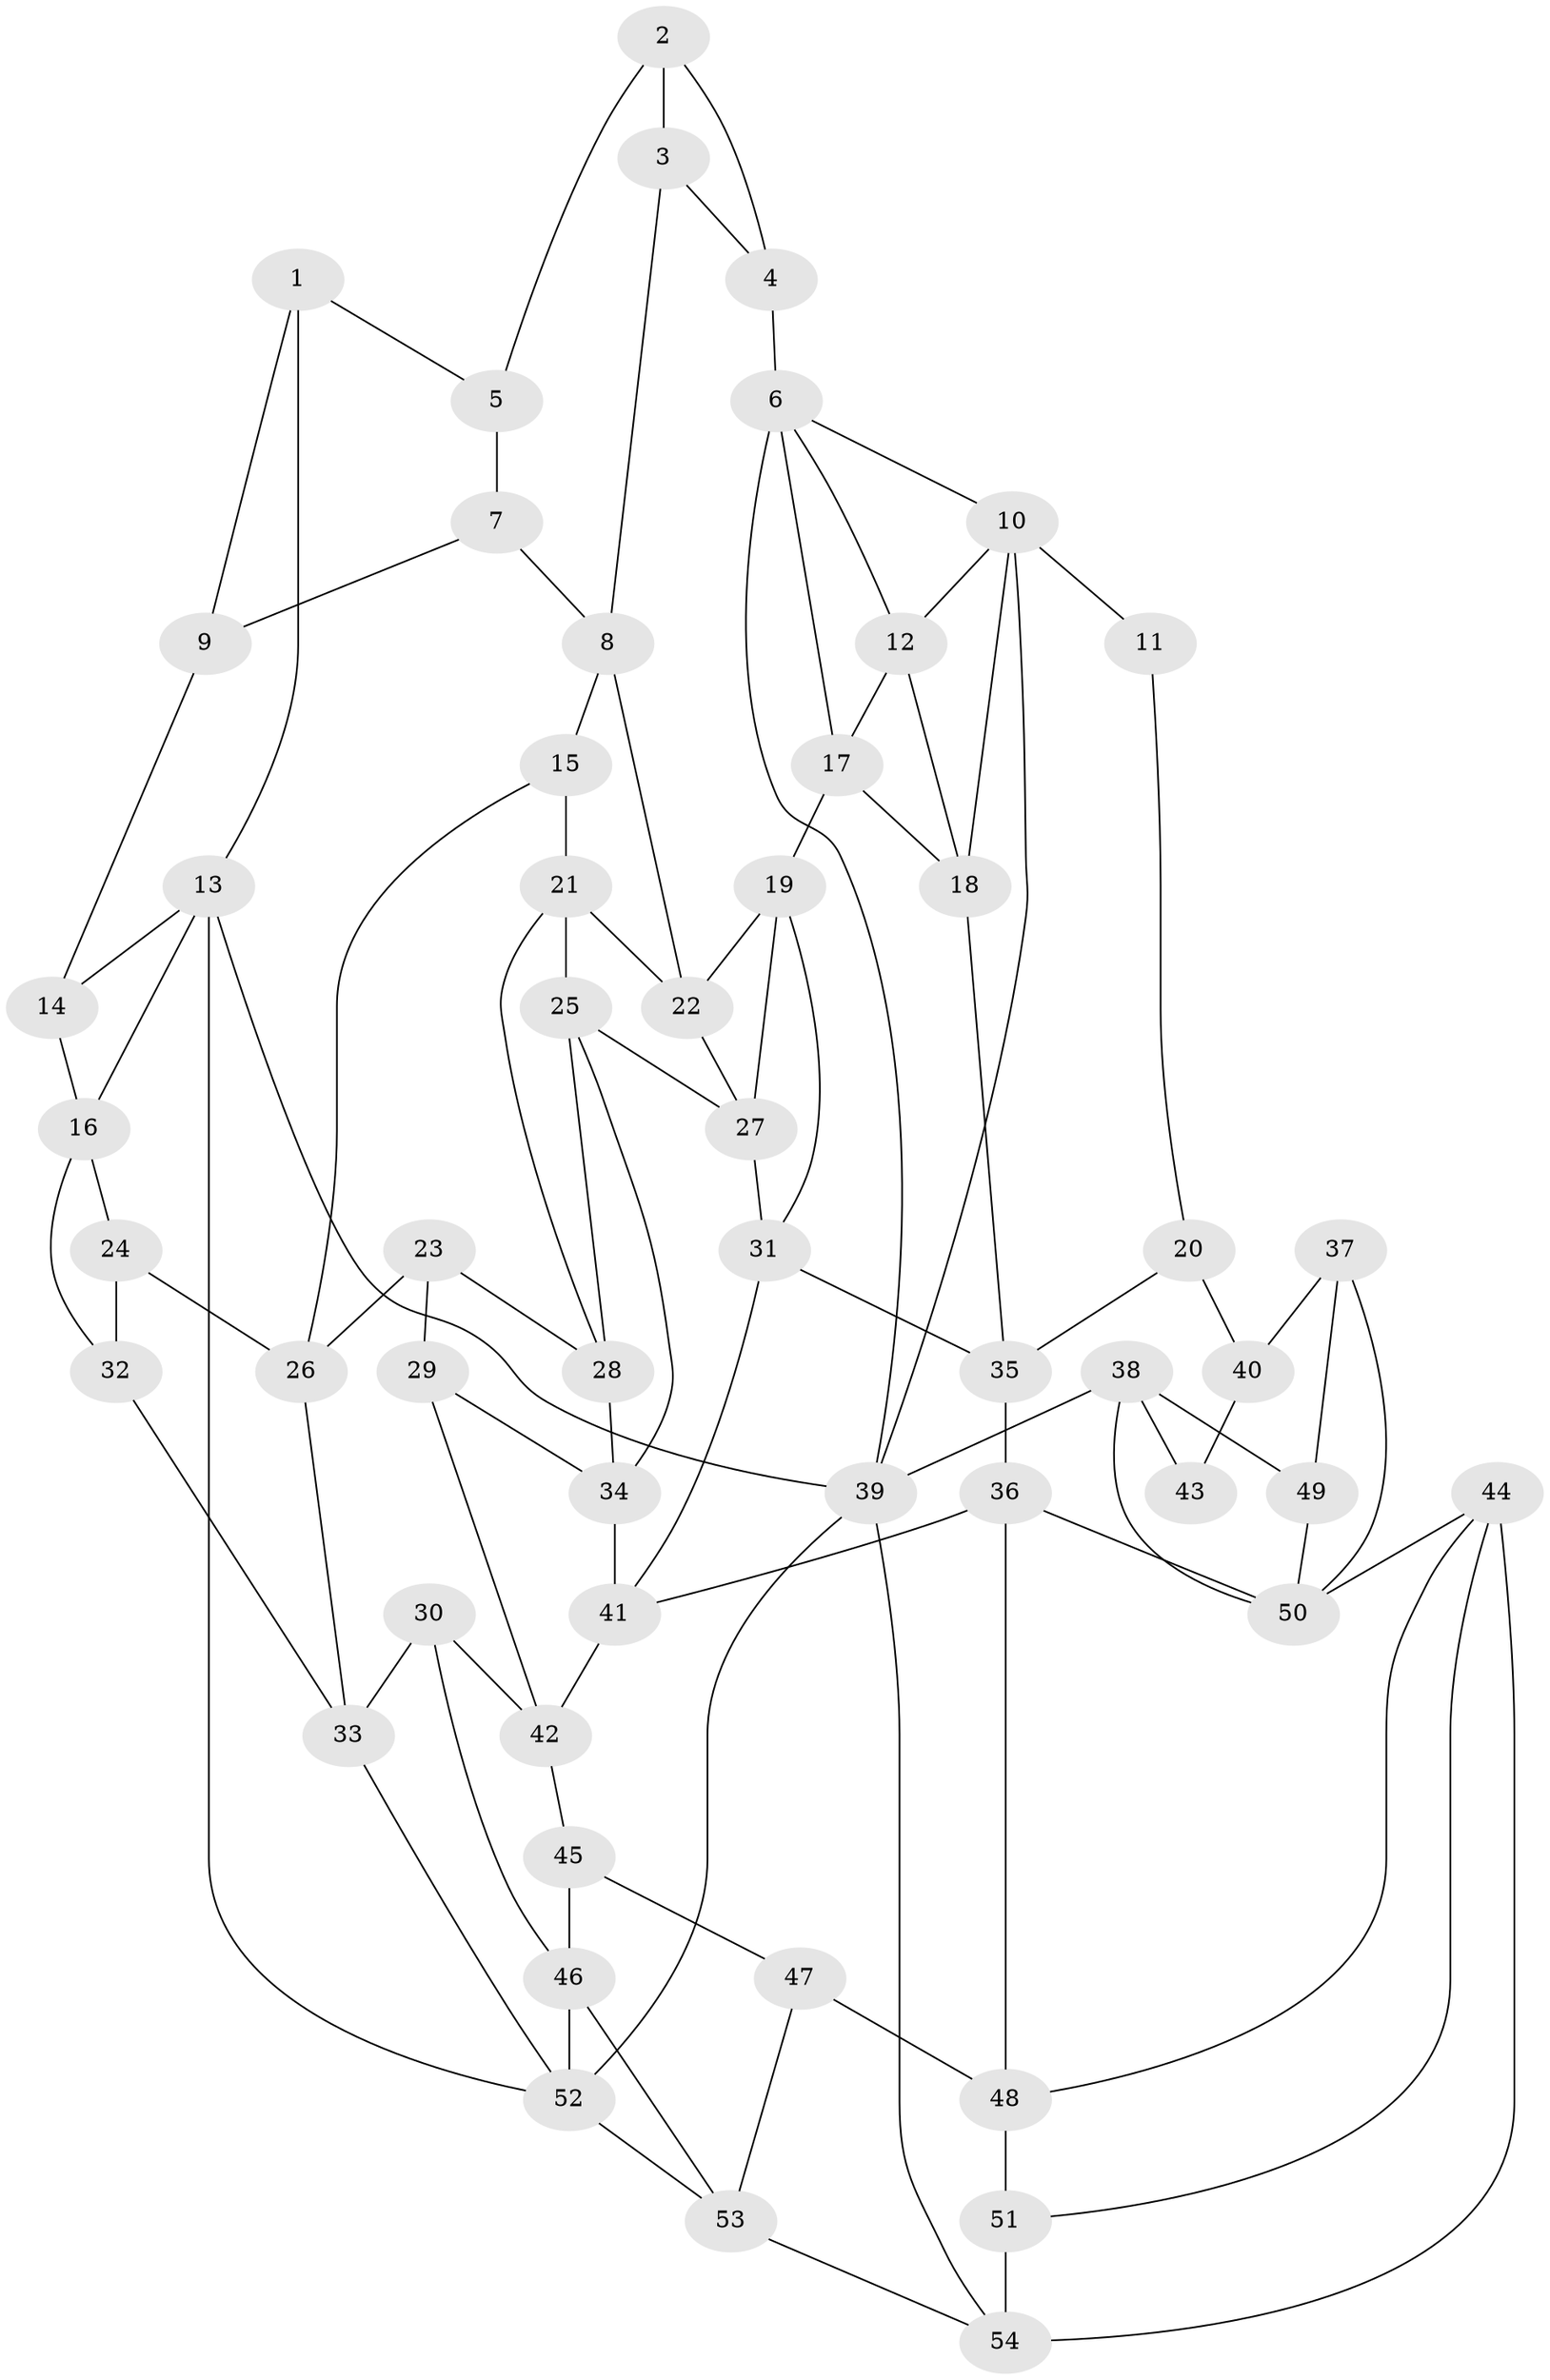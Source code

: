 // original degree distribution, {3: 0.029850746268656716, 4: 0.22388059701492538, 6: 0.23880597014925373, 5: 0.5074626865671642}
// Generated by graph-tools (version 1.1) at 2025/38/03/04/25 23:38:28]
// undirected, 54 vertices, 99 edges
graph export_dot {
  node [color=gray90,style=filled];
  1;
  2;
  3;
  4;
  5;
  6;
  7;
  8;
  9;
  10;
  11;
  12;
  13;
  14;
  15;
  16;
  17;
  18;
  19;
  20;
  21;
  22;
  23;
  24;
  25;
  26;
  27;
  28;
  29;
  30;
  31;
  32;
  33;
  34;
  35;
  36;
  37;
  38;
  39;
  40;
  41;
  42;
  43;
  44;
  45;
  46;
  47;
  48;
  49;
  50;
  51;
  52;
  53;
  54;
  1 -- 5 [weight=1.0];
  1 -- 9 [weight=1.0];
  1 -- 13 [weight=1.0];
  2 -- 3 [weight=1.0];
  2 -- 4 [weight=1.0];
  2 -- 5 [weight=1.0];
  3 -- 4 [weight=1.0];
  3 -- 8 [weight=1.0];
  4 -- 6 [weight=2.0];
  5 -- 7 [weight=1.0];
  6 -- 10 [weight=1.0];
  6 -- 12 [weight=1.0];
  6 -- 17 [weight=1.0];
  6 -- 39 [weight=1.0];
  7 -- 8 [weight=1.0];
  7 -- 9 [weight=1.0];
  8 -- 15 [weight=1.0];
  8 -- 22 [weight=1.0];
  9 -- 14 [weight=1.0];
  10 -- 11 [weight=2.0];
  10 -- 12 [weight=1.0];
  10 -- 18 [weight=1.0];
  10 -- 39 [weight=1.0];
  11 -- 20 [weight=1.0];
  12 -- 17 [weight=1.0];
  12 -- 18 [weight=1.0];
  13 -- 14 [weight=1.0];
  13 -- 16 [weight=1.0];
  13 -- 39 [weight=1.0];
  13 -- 52 [weight=1.0];
  14 -- 16 [weight=1.0];
  15 -- 21 [weight=1.0];
  15 -- 26 [weight=1.0];
  16 -- 24 [weight=1.0];
  16 -- 32 [weight=1.0];
  17 -- 18 [weight=1.0];
  17 -- 19 [weight=1.0];
  18 -- 35 [weight=1.0];
  19 -- 22 [weight=1.0];
  19 -- 27 [weight=1.0];
  19 -- 31 [weight=1.0];
  20 -- 35 [weight=1.0];
  20 -- 40 [weight=2.0];
  21 -- 22 [weight=1.0];
  21 -- 25 [weight=1.0];
  21 -- 28 [weight=1.0];
  22 -- 27 [weight=1.0];
  23 -- 26 [weight=1.0];
  23 -- 28 [weight=1.0];
  23 -- 29 [weight=1.0];
  24 -- 26 [weight=2.0];
  24 -- 32 [weight=2.0];
  25 -- 27 [weight=1.0];
  25 -- 28 [weight=1.0];
  25 -- 34 [weight=1.0];
  26 -- 33 [weight=1.0];
  27 -- 31 [weight=1.0];
  28 -- 34 [weight=1.0];
  29 -- 34 [weight=2.0];
  29 -- 42 [weight=1.0];
  30 -- 33 [weight=1.0];
  30 -- 42 [weight=1.0];
  30 -- 46 [weight=1.0];
  31 -- 35 [weight=1.0];
  31 -- 41 [weight=1.0];
  32 -- 33 [weight=1.0];
  33 -- 52 [weight=1.0];
  34 -- 41 [weight=2.0];
  35 -- 36 [weight=1.0];
  36 -- 41 [weight=1.0];
  36 -- 48 [weight=1.0];
  36 -- 50 [weight=1.0];
  37 -- 40 [weight=1.0];
  37 -- 49 [weight=1.0];
  37 -- 50 [weight=1.0];
  38 -- 39 [weight=1.0];
  38 -- 43 [weight=1.0];
  38 -- 49 [weight=1.0];
  38 -- 50 [weight=1.0];
  39 -- 52 [weight=1.0];
  39 -- 54 [weight=1.0];
  40 -- 43 [weight=3.0];
  41 -- 42 [weight=1.0];
  42 -- 45 [weight=1.0];
  44 -- 48 [weight=1.0];
  44 -- 50 [weight=1.0];
  44 -- 51 [weight=1.0];
  44 -- 54 [weight=1.0];
  45 -- 46 [weight=2.0];
  45 -- 47 [weight=1.0];
  46 -- 52 [weight=2.0];
  46 -- 53 [weight=1.0];
  47 -- 48 [weight=1.0];
  47 -- 53 [weight=1.0];
  48 -- 51 [weight=1.0];
  49 -- 50 [weight=2.0];
  51 -- 54 [weight=2.0];
  52 -- 53 [weight=1.0];
  53 -- 54 [weight=1.0];
}
